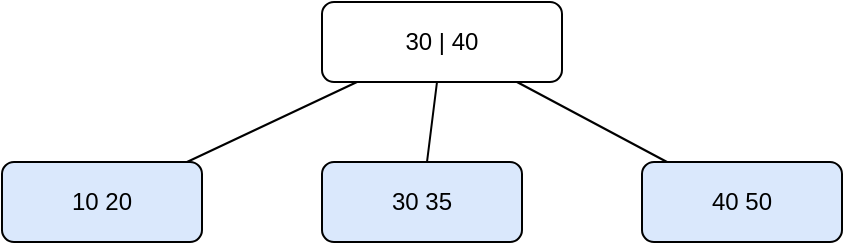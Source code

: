<mxfile
        version="26.0.14">
  <diagram name="Structure 1c – Before Delete 35" id="Struct1c_Before">
    <mxGraphModel dx="2812" dy="2337" grid="1" gridSize="10" guides="1"
                  tooltips="1" connect="1" arrows="1" fold="1"
                  page="1" pageScale="1" pageWidth="827" pageHeight="1169"
                  math="0" shadow="0">
      <root>
        <mxCell id="0"/><mxCell id="1" parent="0"/>

        <!-- root -->
        <mxCell id="RC" value="30 | 40"
                style="shape=rectangle;rounded=1;whiteSpace=wrap;html=1;fontSize=12;"
                vertex="1" parent="1">
          <mxGeometry x="280" y="40" width="120" height="40" as="geometry"/>
        </mxCell>

        <!-- leaves -->
        <mxCell id="LC1" value="10&nbsp;20"
                style="shape=rectangle;rounded=1;whiteSpace=wrap;html=1;fillColor=#dae8fc;"
                vertex="1" parent="1">
          <mxGeometry x="120" y="120" width="100" height="40" as="geometry"/>
        </mxCell>
        <mxCell id="LC2" value="30&nbsp;35"
                style="shape=rectangle;rounded=1;whiteSpace=wrap;html=1;fillColor=#dae8fc;"
                vertex="1" parent="1">
          <mxGeometry x="280" y="120" width="100" height="40" as="geometry"/>
        </mxCell>
        <mxCell id="LC3" value="40&nbsp;50"
                style="shape=rectangle;rounded=1;whiteSpace=wrap;html=1;fillColor=#dae8fc;"
                vertex="1" parent="1">
          <mxGeometry x="440" y="120" width="100" height="40" as="geometry"/>
        </mxCell>

        <!-- edges -->
        <mxCell id="EC1" style="endArrow=none;startArrow=none;" edge="1"
                parent="1" source="RC" target="LC1">
          <mxGeometry relative="1" as="geometry"/>
        </mxCell>
        <mxCell id="EC2" style="endArrow=none;startArrow=none;" edge="1"
                parent="1" source="RC" target="LC2">
          <mxGeometry relative="1" as="geometry"/>
        </mxCell>
        <mxCell id="EC3" style="endArrow=none;startArrow=none;" edge="1"
                parent="1" source="RC" target="LC3">
          <mxGeometry relative="1" as="geometry"/>
        </mxCell>
      </root>
    </mxGraphModel>
  </diagram>

  <diagram name="Structure 1c – After Delete 35 (merge)" id="Struct1c_After">
    <mxGraphModel dx="2812" dy="2337" grid="1" gridSize="10" guides="1"
                  tooltips="1" connect="1" arrows="1" fold="1"
                  page="1" pageScale="1" pageWidth="827" pageHeight="1169"
                  math="0" shadow="0">
      <root>
        <mxCell id="0"/><mxCell id="1" parent="0"/>

        <!-- new root -->
        <mxCell id="RD" value="40"
                style="shape=rectangle;rounded=1;whiteSpace=wrap;html=1;fontSize=12;"
                vertex="1" parent="1">
          <mxGeometry x="300" y="40" width="60" height="40" as="geometry"/>
        </mxCell>

        <!-- merged leaves -->
        <mxCell id="LD1" value="10&nbsp;20&nbsp;30"
                style="shape=rectangle;rounded=1;whiteSpace=wrap;html=1;fillColor=#d5e8d4;"
                vertex="1" parent="1">
          <mxGeometry x="200" y="120" width="140" height="40" as="geometry"/>
        </mxCell>
        <mxCell id="LD2" value="40&nbsp;50"
                style="shape=rectangle;rounded=1;whiteSpace=wrap;html=1;fillColor=#d5e8d4;"
                vertex="1" parent="1">
          <mxGeometry x="380" y="120" width="100" height="40" as="geometry"/>
        </mxCell>

        <!-- edges -->
        <mxCell id="ED1" style="endArrow=none;startArrow=none;" edge="1"
                parent="1" source="RD" target="LD1">
          <mxGeometry relative="1" as="geometry"/>
        </mxCell>
        <mxCell id="ED2" style="endArrow=none;startArrow=none;" edge="1"
                parent="1" source="RD" target="LD2">
          <mxGeometry relative="1" as="geometry"/>
        </mxCell>
      </root>
    </mxGraphModel>
  </diagram>
</mxfile>
